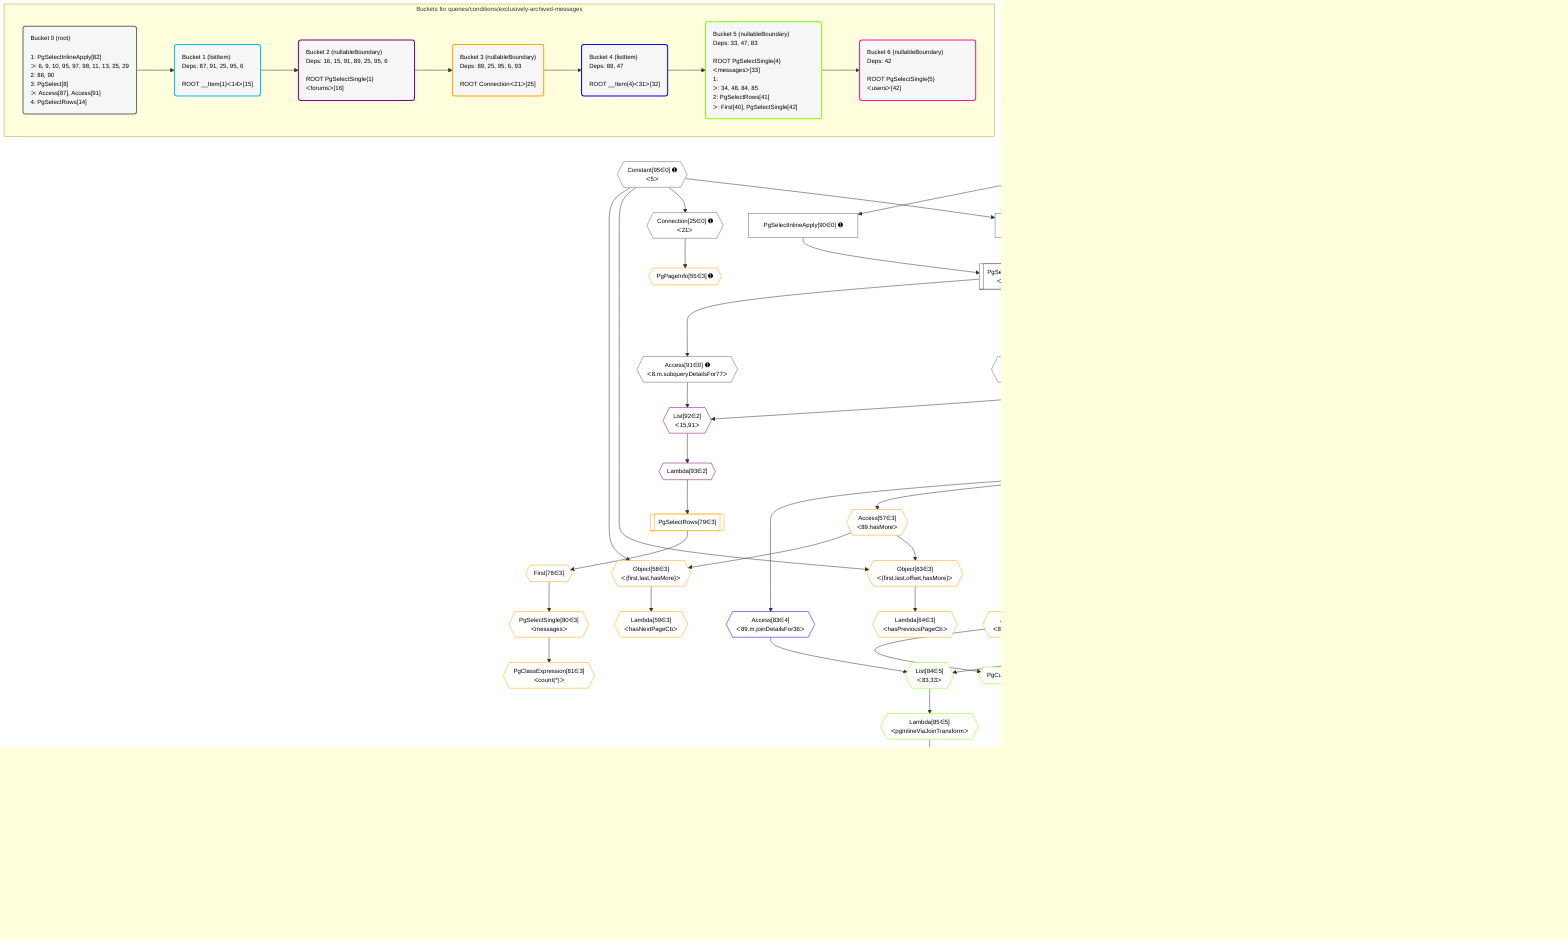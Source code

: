 %%{init: {'themeVariables': { 'fontSize': '12px'}}}%%
graph TD
    classDef path fill:#eee,stroke:#000,color:#000
    classDef plan fill:#fff,stroke-width:1px,color:#000
    classDef itemplan fill:#fff,stroke-width:2px,color:#000
    classDef unbatchedplan fill:#dff,stroke-width:1px,color:#000
    classDef sideeffectplan fill:#fcc,stroke-width:2px,color:#000
    classDef bucket fill:#f6f6f6,color:#000,stroke-width:2px,text-align:left


    %% plan dependencies
    PgSelect8[["PgSelect[8∈0] ➊<br />ᐸforumsᐳ"]]:::plan
    Object11{{"Object[11∈0] ➊<br />ᐸ{pgSettings,withPgClient}ᐳ"}}:::plan
    Lambda13{{"Lambda[13∈0] ➊<br />ᐸincludeArchivedConditionᐳ"}}:::plan
    PgSelectInlineApply86["PgSelectInlineApply[86∈0] ➊"]:::plan
    PgSelectInlineApply90["PgSelectInlineApply[90∈0] ➊"]:::plan
    Object11 & Lambda13 & PgSelectInlineApply86 & PgSelectInlineApply90 --> PgSelect8
    Constant95{{"Constant[95∈0] ➊<br />ᐸ5ᐳ"}}:::plan
    Lambda29{{"Lambda[29∈0] ➊<br />ᐸincludeArchivedConditionᐳ"}}:::plan
    PgSelectInlineApply82["PgSelectInlineApply[82∈0] ➊"]:::plan
    Constant95 & Lambda29 & PgSelectInlineApply82 --> PgSelectInlineApply86
    Access9{{"Access[9∈0] ➊<br />ᐸ2.pgSettingsᐳ"}}:::plan
    Access10{{"Access[10∈0] ➊<br />ᐸ2.withPgClientᐳ"}}:::plan
    Access9 & Access10 --> Object11
    Connection25{{"Connection[25∈0] ➊<br />ᐸ21ᐳ"}}:::plan
    Constant95 --> Connection25
    __Value2["__Value[2∈0] ➊<br />ᐸcontextᐳ"]:::plan
    __Value2 --> Access9
    __Value2 --> Access10
    Constant97{{"Constant[97∈0] ➊<br />ᐸ[ undefined, 'YES' ]ᐳ"}}:::plan
    Constant97 --> Lambda13
    PgSelectRows14[["PgSelectRows[14∈0] ➊"]]:::plan
    PgSelect8 --> PgSelectRows14
    Constant98{{"Constant[98∈0] ➊<br />ᐸ[HIDDEN]ᐳ"}}:::plan
    Constant98 --> Lambda29
    Access87{{"Access[87∈0] ➊<br />ᐸ8.m.subqueryDetailsFor30ᐳ"}}:::plan
    PgSelect8 --> Access87
    Lambda29 --> PgSelectInlineApply90
    Access91{{"Access[91∈0] ➊<br />ᐸ8.m.subqueryDetailsFor77ᐳ"}}:::plan
    PgSelect8 --> Access91
    __Value4["__Value[4∈0] ➊<br />ᐸrootValueᐳ"]:::plan
    List88{{"List[88∈1]<br />ᐸ15,87ᐳ"}}:::plan
    __Item15[/"__Item[15∈1]<br />ᐸ14ᐳ"\]:::itemplan
    __Item15 & Access87 --> List88
    PgSelectRows14 ==> __Item15
    PgSelectSingle16{{"PgSelectSingle[16∈1]<br />ᐸforumsᐳ"}}:::plan
    __Item15 --> PgSelectSingle16
    Lambda89{{"Lambda[89∈1]"}}:::plan
    List88 --> Lambda89
    List92{{"List[92∈2]<br />ᐸ15,91ᐳ"}}:::plan
    __Item15 & Access91 --> List92
    PgClassExpression17{{"PgClassExpression[17∈2]<br />ᐸ__forums__.”name”ᐳ"}}:::plan
    PgSelectSingle16 --> PgClassExpression17
    Lambda93{{"Lambda[93∈2]"}}:::plan
    List92 --> Lambda93
    Object63{{"Object[63∈3]<br />ᐸ{first,last,offset,hasMore}ᐳ"}}:::plan
    Access57{{"Access[57∈3]<br />ᐸ89.hasMoreᐳ"}}:::plan
    Constant95 & Access57 --> Object63
    Object58{{"Object[58∈3]<br />ᐸ{first,last,hasMore}ᐳ"}}:::plan
    Constant95 & Access57 --> Object58
    PgCursor70{{"PgCursor[70∈3]"}}:::plan
    PgSelectSingle68{{"PgSelectSingle[68∈3]<br />ᐸmessagesᐳ"}}:::plan
    Access47{{"Access[47∈3]<br />ᐸ89.cursorDetailsᐳ"}}:::plan
    PgSelectSingle68 & Access47 --> PgCursor70
    PgCursor76{{"PgCursor[76∈3]"}}:::plan
    PgSelectSingle74{{"PgSelectSingle[74∈3]<br />ᐸmessagesᐳ"}}:::plan
    PgSelectSingle74 & Access47 --> PgCursor76
    PgSelectRows31[["PgSelectRows[31∈3]"]]:::plan
    Lambda89 --> PgSelectRows31
    Lambda89 --> Access47
    PgPageInfo55{{"PgPageInfo[55∈3] ➊"}}:::plan
    Connection25 --> PgPageInfo55
    Lambda89 --> Access57
    Lambda59{{"Lambda[59∈3]<br />ᐸhasNextPageCbᐳ"}}:::plan
    Object58 --> Lambda59
    Lambda64{{"Lambda[64∈3]<br />ᐸhasPreviousPageCbᐳ"}}:::plan
    Object63 --> Lambda64
    First66{{"First[66∈3]"}}:::plan
    PgSelectRows31 --> First66
    First66 --> PgSelectSingle68
    Last72{{"Last[72∈3]"}}:::plan
    PgSelectRows31 --> Last72
    Last72 --> PgSelectSingle74
    First78{{"First[78∈3]"}}:::plan
    PgSelectRows79[["PgSelectRows[79∈3]"]]:::plan
    PgSelectRows79 --> First78
    Lambda93 --> PgSelectRows79
    PgSelectSingle80{{"PgSelectSingle[80∈3]<br />ᐸmessagesᐳ"}}:::plan
    First78 --> PgSelectSingle80
    PgClassExpression81{{"PgClassExpression[81∈3]<br />ᐸcount(*)ᐳ"}}:::plan
    PgSelectSingle80 --> PgClassExpression81
    __Item32[/"__Item[32∈4]<br />ᐸ31ᐳ"\]:::itemplan
    PgSelectRows31 ==> __Item32
    PgSelectSingle33{{"PgSelectSingle[33∈4]<br />ᐸmessagesᐳ"}}:::plan
    __Item32 --> PgSelectSingle33
    Access83{{"Access[83∈4]<br />ᐸ89.m.joinDetailsFor36ᐳ"}}:::plan
    Lambda89 --> Access83
    PgCursor48{{"PgCursor[48∈5]"}}:::plan
    PgSelectSingle33 & Access47 --> PgCursor48
    List84{{"List[84∈5]<br />ᐸ83,33ᐳ"}}:::plan
    Access83 & PgSelectSingle33 --> List84
    PgClassExpression34{{"PgClassExpression[34∈5]<br />ᐸ__messages__.”body”ᐳ"}}:::plan
    PgSelectSingle33 --> PgClassExpression34
    First40{{"First[40∈5]"}}:::plan
    PgSelectRows41[["PgSelectRows[41∈5]"]]:::plan
    PgSelectRows41 --> First40
    Lambda85{{"Lambda[85∈5]<br />ᐸpgInlineViaJoinTransformᐳ"}}:::plan
    Lambda85 --> PgSelectRows41
    PgSelectSingle42{{"PgSelectSingle[42∈5]<br />ᐸusersᐳ"}}:::plan
    First40 --> PgSelectSingle42
    List84 --> Lambda85
    PgClassExpression43{{"PgClassExpression[43∈6]<br />ᐸ__users__.”username”ᐳ"}}:::plan
    PgSelectSingle42 --> PgClassExpression43
    PgClassExpression44{{"PgClassExpression[44∈6]<br />ᐸ__users__....vatar_url”ᐳ"}}:::plan
    PgSelectSingle42 --> PgClassExpression44

    %% define steps

    subgraph "Buckets for queries/conditions/exclusively-archived-messages"
    Bucket0("Bucket 0 (root)<br /><br />1: PgSelectInlineApply[82]<br />ᐳ: 6, 9, 10, 95, 97, 98, 11, 13, 25, 29<br />2: 86, 90<br />3: PgSelect[8]<br />ᐳ: Access[87], Access[91]<br />4: PgSelectRows[14]"):::bucket
    classDef bucket0 stroke:#696969
    class Bucket0,__Value2,__Value4,PgSelect8,Access9,Access10,Object11,Lambda13,PgSelectRows14,Connection25,Lambda29,PgSelectInlineApply82,PgSelectInlineApply86,Access87,PgSelectInlineApply90,Access91,Constant95,Constant97,Constant98 bucket0
    Bucket1("Bucket 1 (listItem)<br />Deps: 87, 91, 25, 95, 6<br /><br />ROOT __Item{1}ᐸ14ᐳ[15]"):::bucket
    classDef bucket1 stroke:#00bfff
    class Bucket1,__Item15,PgSelectSingle16,List88,Lambda89 bucket1
    Bucket2("Bucket 2 (nullableBoundary)<br />Deps: 16, 15, 91, 89, 25, 95, 6<br /><br />ROOT PgSelectSingle{1}ᐸforumsᐳ[16]"):::bucket
    classDef bucket2 stroke:#7f007f
    class Bucket2,PgClassExpression17,List92,Lambda93 bucket2
    Bucket3("Bucket 3 (nullableBoundary)<br />Deps: 89, 25, 95, 6, 93<br /><br />ROOT Connectionᐸ21ᐳ[25]"):::bucket
    classDef bucket3 stroke:#ffa500
    class Bucket3,PgSelectRows31,Access47,PgPageInfo55,Access57,Object58,Lambda59,Object63,Lambda64,First66,PgSelectSingle68,PgCursor70,Last72,PgSelectSingle74,PgCursor76,First78,PgSelectRows79,PgSelectSingle80,PgClassExpression81 bucket3
    Bucket4("Bucket 4 (listItem)<br />Deps: 89, 47<br /><br />ROOT __Item{4}ᐸ31ᐳ[32]"):::bucket
    classDef bucket4 stroke:#0000ff
    class Bucket4,__Item32,PgSelectSingle33,Access83 bucket4
    Bucket5("Bucket 5 (nullableBoundary)<br />Deps: 33, 47, 83<br /><br />ROOT PgSelectSingle{4}ᐸmessagesᐳ[33]<br />1: <br />ᐳ: 34, 48, 84, 85<br />2: PgSelectRows[41]<br />ᐳ: First[40], PgSelectSingle[42]"):::bucket
    classDef bucket5 stroke:#7fff00
    class Bucket5,PgClassExpression34,First40,PgSelectRows41,PgSelectSingle42,PgCursor48,List84,Lambda85 bucket5
    Bucket6("Bucket 6 (nullableBoundary)<br />Deps: 42<br /><br />ROOT PgSelectSingle{5}ᐸusersᐳ[42]"):::bucket
    classDef bucket6 stroke:#ff1493
    class Bucket6,PgClassExpression43,PgClassExpression44 bucket6
    Bucket0 --> Bucket1
    Bucket1 --> Bucket2
    Bucket2 --> Bucket3
    Bucket3 --> Bucket4
    Bucket4 --> Bucket5
    Bucket5 --> Bucket6
    end